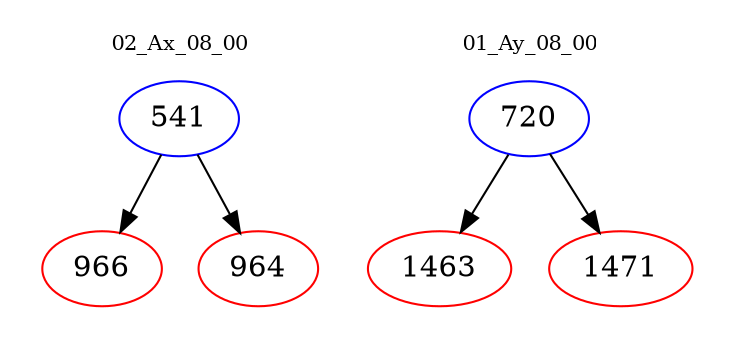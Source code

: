 digraph{
subgraph cluster_0 {
color = white
label = "02_Ax_08_00";
fontsize=10;
T0_541 [label="541", color="blue"]
T0_541 -> T0_966 [color="black"]
T0_966 [label="966", color="red"]
T0_541 -> T0_964 [color="black"]
T0_964 [label="964", color="red"]
}
subgraph cluster_1 {
color = white
label = "01_Ay_08_00";
fontsize=10;
T1_720 [label="720", color="blue"]
T1_720 -> T1_1463 [color="black"]
T1_1463 [label="1463", color="red"]
T1_720 -> T1_1471 [color="black"]
T1_1471 [label="1471", color="red"]
}
}
